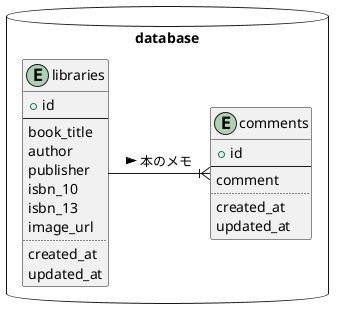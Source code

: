 @startuml database
package database <<Database>> {
  entity libraries {
    + id
    --
    book_title
    author
    publisher
    isbn_10
    isbn_13
    image_url
    ..
    created_at
    updated_at
  }
  entity comments {
    + id
    --
    comment
    ..
    created_at
    updated_at
  }
}
libraries -ri-|{ comments : 本のメモ >
@enduml